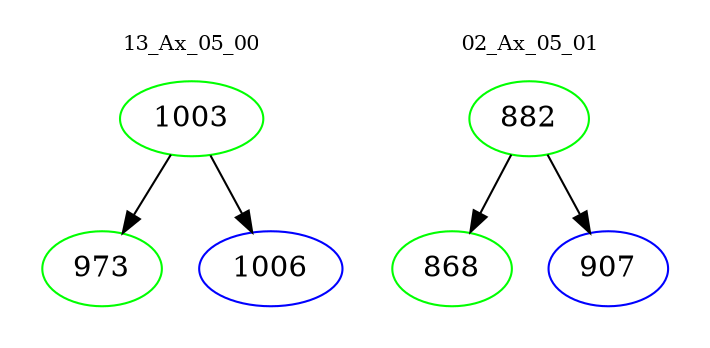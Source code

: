 digraph{
subgraph cluster_0 {
color = white
label = "13_Ax_05_00";
fontsize=10;
T0_1003 [label="1003", color="green"]
T0_1003 -> T0_973 [color="black"]
T0_973 [label="973", color="green"]
T0_1003 -> T0_1006 [color="black"]
T0_1006 [label="1006", color="blue"]
}
subgraph cluster_1 {
color = white
label = "02_Ax_05_01";
fontsize=10;
T1_882 [label="882", color="green"]
T1_882 -> T1_868 [color="black"]
T1_868 [label="868", color="green"]
T1_882 -> T1_907 [color="black"]
T1_907 [label="907", color="blue"]
}
}
